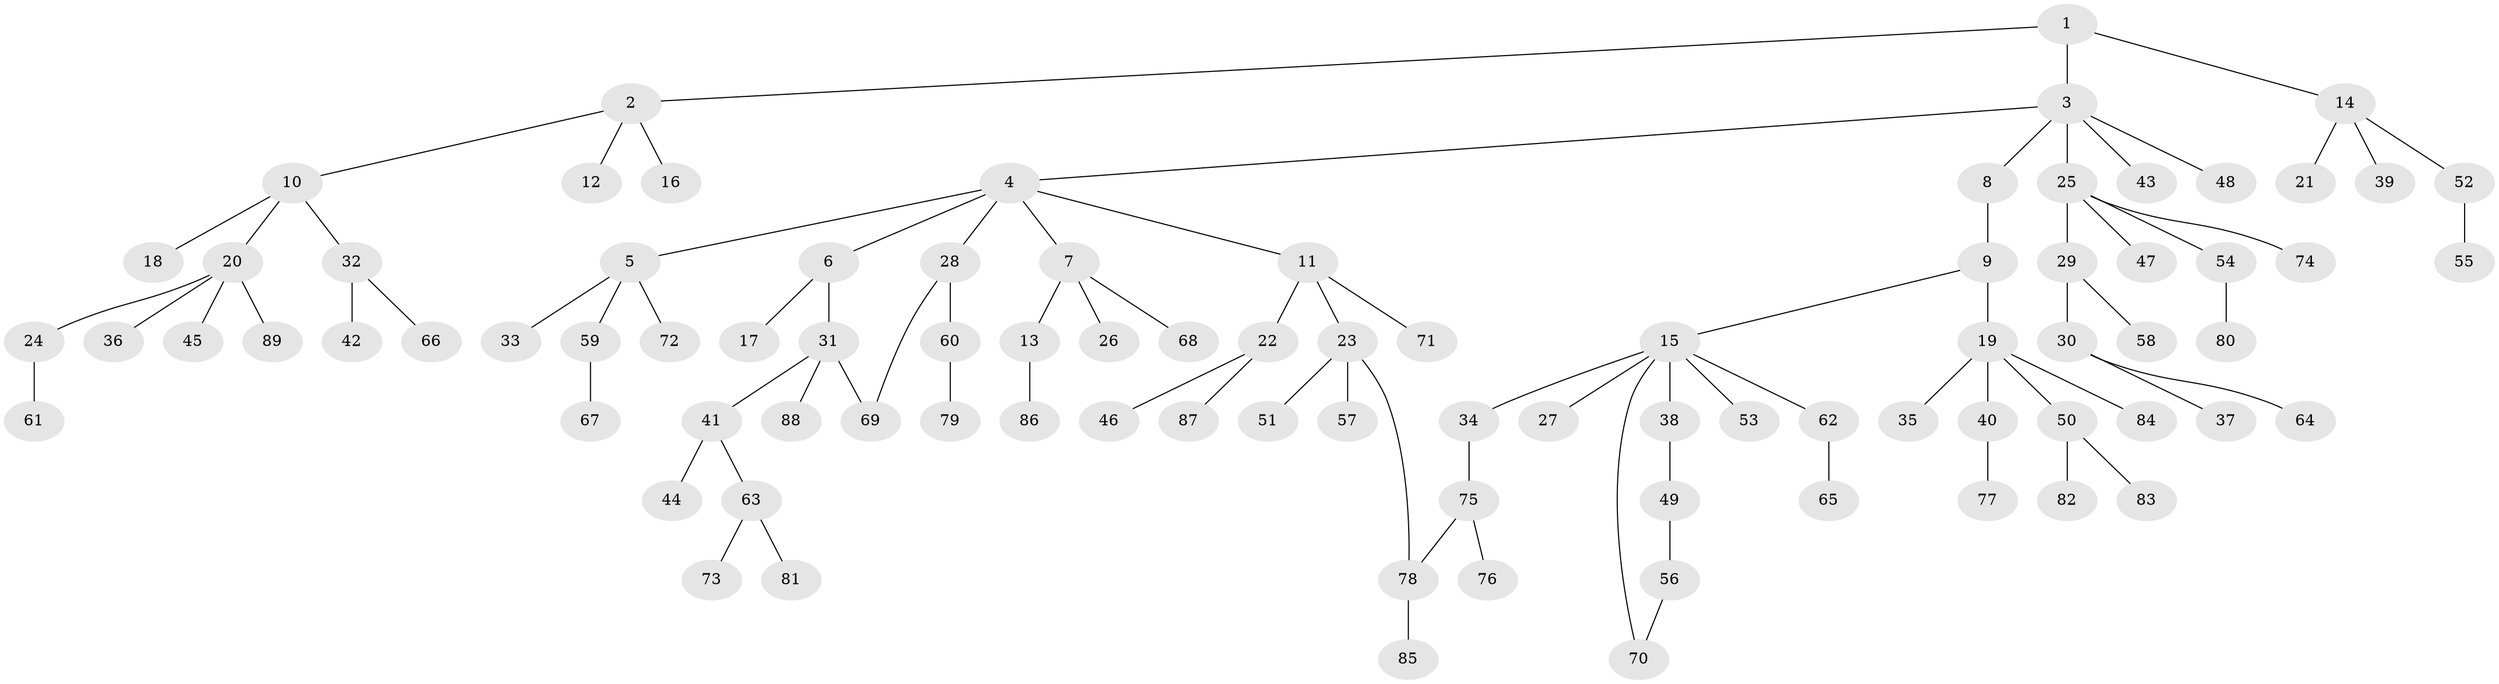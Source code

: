 // Generated by graph-tools (version 1.1) at 2025/49/03/09/25 03:49:18]
// undirected, 89 vertices, 91 edges
graph export_dot {
graph [start="1"]
  node [color=gray90,style=filled];
  1;
  2;
  3;
  4;
  5;
  6;
  7;
  8;
  9;
  10;
  11;
  12;
  13;
  14;
  15;
  16;
  17;
  18;
  19;
  20;
  21;
  22;
  23;
  24;
  25;
  26;
  27;
  28;
  29;
  30;
  31;
  32;
  33;
  34;
  35;
  36;
  37;
  38;
  39;
  40;
  41;
  42;
  43;
  44;
  45;
  46;
  47;
  48;
  49;
  50;
  51;
  52;
  53;
  54;
  55;
  56;
  57;
  58;
  59;
  60;
  61;
  62;
  63;
  64;
  65;
  66;
  67;
  68;
  69;
  70;
  71;
  72;
  73;
  74;
  75;
  76;
  77;
  78;
  79;
  80;
  81;
  82;
  83;
  84;
  85;
  86;
  87;
  88;
  89;
  1 -- 2;
  1 -- 3;
  1 -- 14;
  2 -- 10;
  2 -- 12;
  2 -- 16;
  3 -- 4;
  3 -- 8;
  3 -- 25;
  3 -- 43;
  3 -- 48;
  4 -- 5;
  4 -- 6;
  4 -- 7;
  4 -- 11;
  4 -- 28;
  5 -- 33;
  5 -- 59;
  5 -- 72;
  6 -- 17;
  6 -- 31;
  7 -- 13;
  7 -- 26;
  7 -- 68;
  8 -- 9;
  9 -- 15;
  9 -- 19;
  10 -- 18;
  10 -- 20;
  10 -- 32;
  11 -- 22;
  11 -- 23;
  11 -- 71;
  13 -- 86;
  14 -- 21;
  14 -- 39;
  14 -- 52;
  15 -- 27;
  15 -- 34;
  15 -- 38;
  15 -- 53;
  15 -- 62;
  15 -- 70;
  19 -- 35;
  19 -- 40;
  19 -- 50;
  19 -- 84;
  20 -- 24;
  20 -- 36;
  20 -- 45;
  20 -- 89;
  22 -- 46;
  22 -- 87;
  23 -- 51;
  23 -- 57;
  23 -- 78;
  24 -- 61;
  25 -- 29;
  25 -- 47;
  25 -- 54;
  25 -- 74;
  28 -- 60;
  28 -- 69;
  29 -- 30;
  29 -- 58;
  30 -- 37;
  30 -- 64;
  31 -- 41;
  31 -- 69;
  31 -- 88;
  32 -- 42;
  32 -- 66;
  34 -- 75;
  38 -- 49;
  40 -- 77;
  41 -- 44;
  41 -- 63;
  49 -- 56;
  50 -- 82;
  50 -- 83;
  52 -- 55;
  54 -- 80;
  56 -- 70;
  59 -- 67;
  60 -- 79;
  62 -- 65;
  63 -- 73;
  63 -- 81;
  75 -- 76;
  75 -- 78;
  78 -- 85;
}
